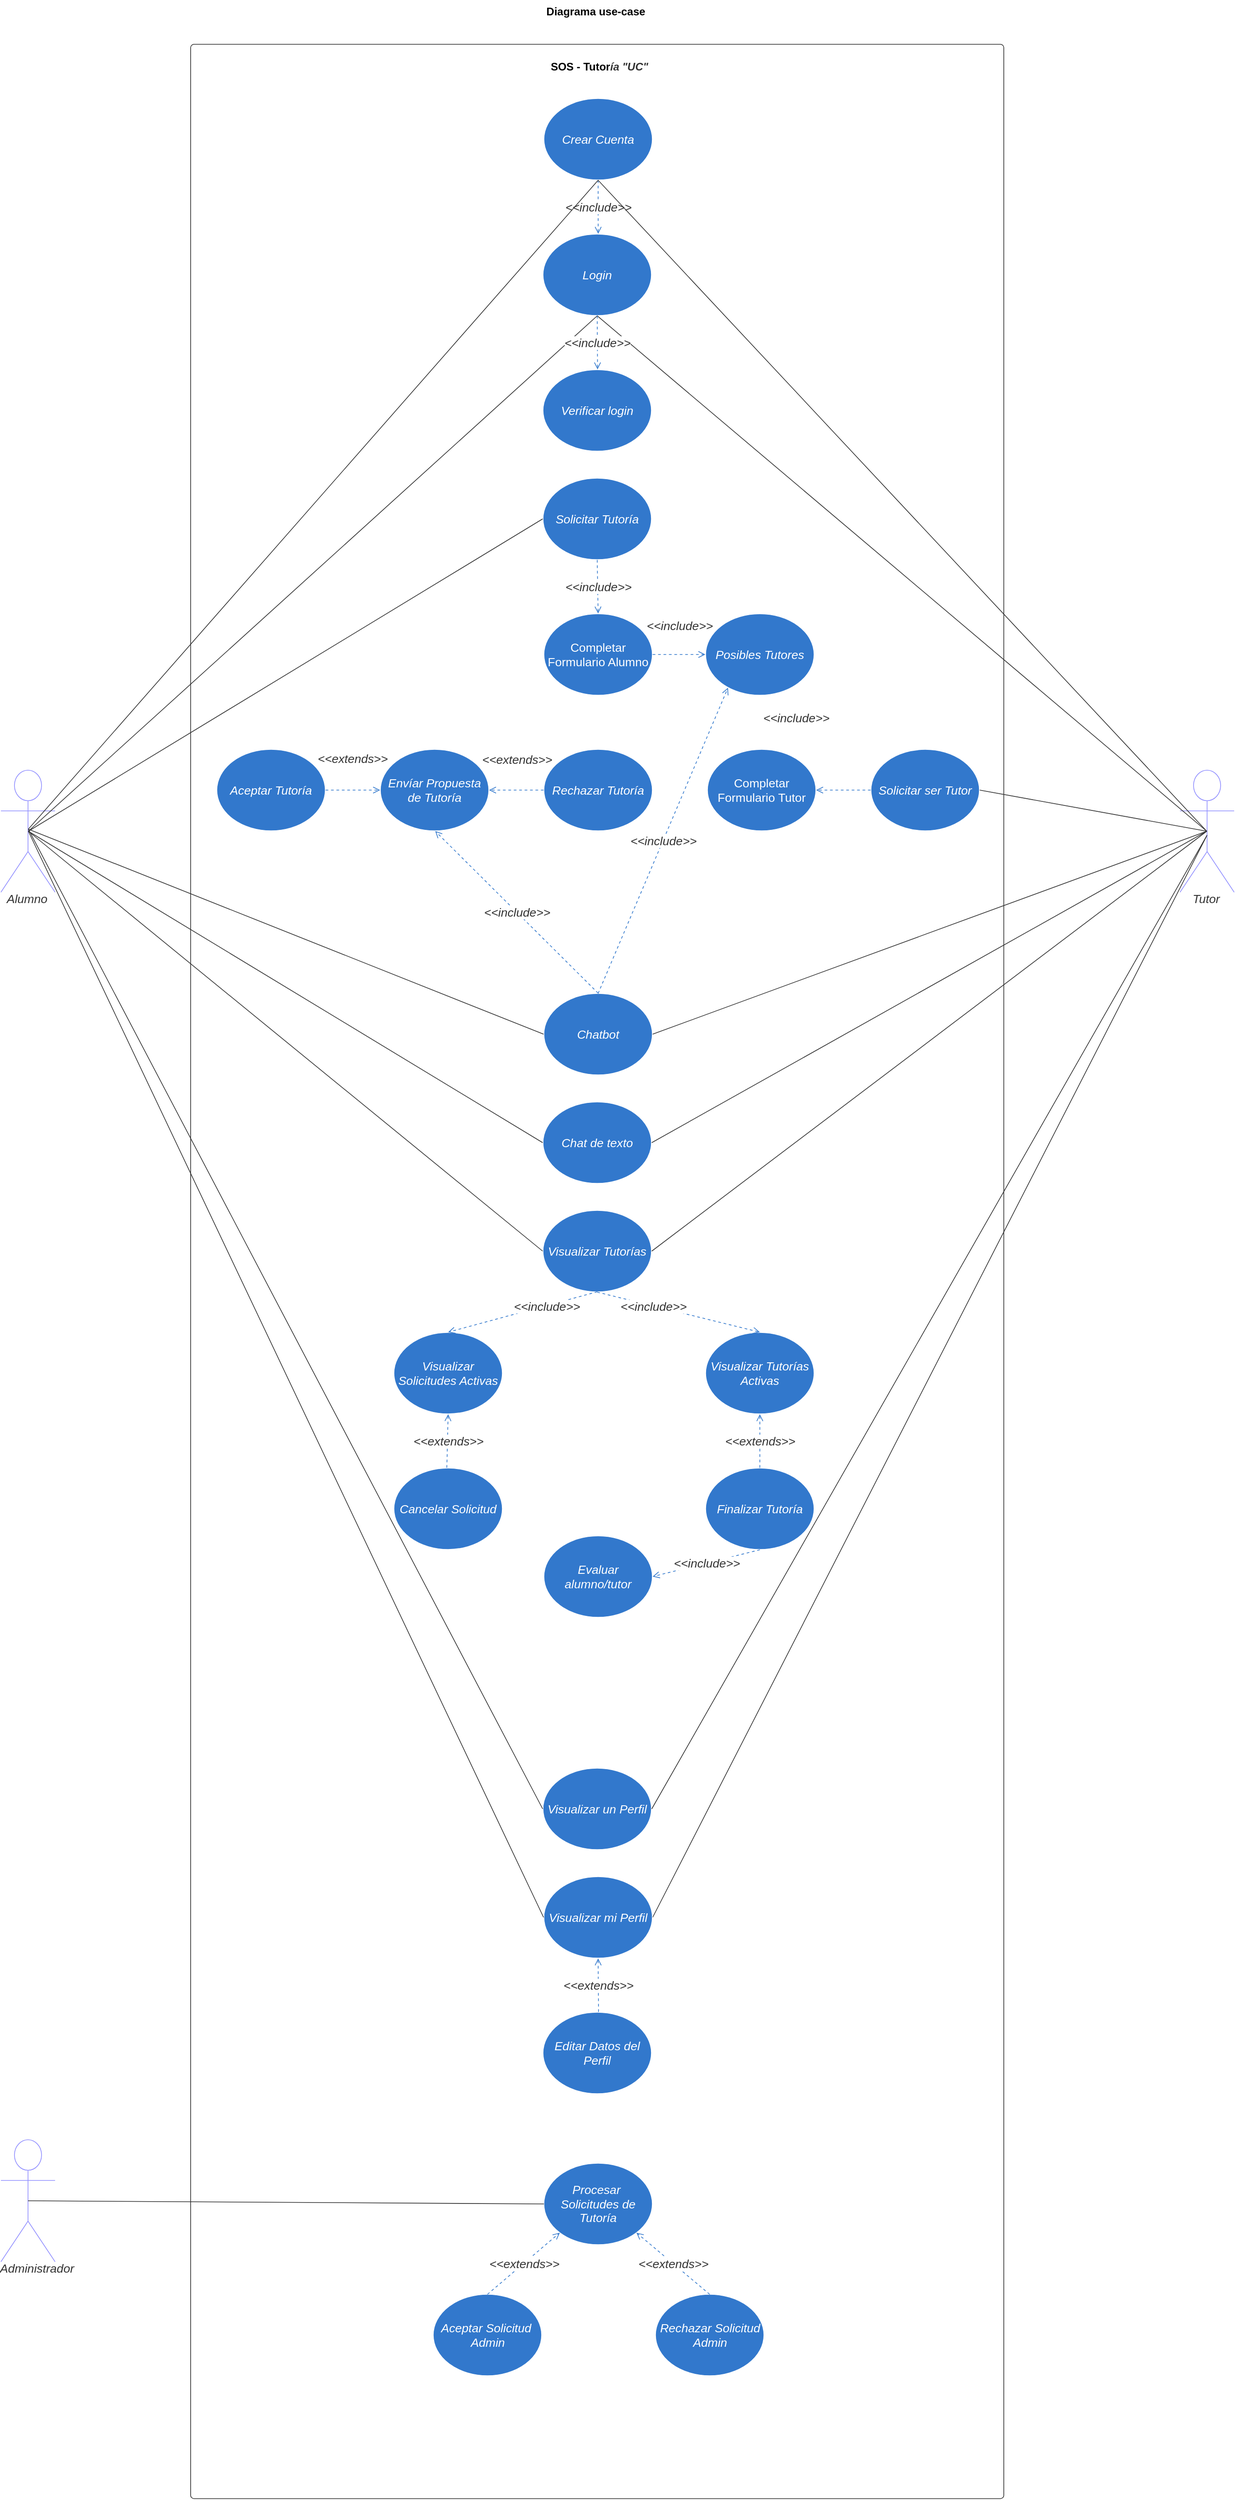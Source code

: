 <mxfile version="21.1.1" type="github">
  <diagram name="Page-1" id="sJ-SfvYp9Ml5R1eLInXZ">
    <mxGraphModel dx="2327" dy="1989" grid="0" gridSize="10" guides="1" tooltips="1" connect="1" arrows="1" fold="1" page="1" pageScale="1" pageWidth="827" pageHeight="1169" math="0" shadow="0">
      <root>
        <mxCell id="0" />
        <mxCell id="1" parent="0" />
        <mxCell id="GpjZQ6YwwSPZKMYcUMgG-1" value="" style="html=1;jettySize=18;whiteSpace=wrap;fontSize=13;strokeColor=#333333;strokeOpacity=100;strokeWidth=0.8;rounded=0;startArrow=none;endArrow=none;exitX=0.5;exitY=0.532;exitPerimeter=0;entryX=1.003;entryY=0.5;entryPerimeter=0;lucidId=zYlu65bIZqyb;" edge="1" parent="1" source="GpjZQ6YwwSPZKMYcUMgG-4" target="GpjZQ6YwwSPZKMYcUMgG-45">
          <mxGeometry width="100" height="100" relative="1" as="geometry">
            <Array as="points" />
          </mxGeometry>
        </mxCell>
        <mxCell id="GpjZQ6YwwSPZKMYcUMgG-2" value="&lt;div style=&quot;display: flex; justify-content: center; text-align: center; align-items: baseline; font-size: 0; line-height: 1.25;margin-top: -2px;&quot;&gt;&lt;span&gt;&lt;br&gt;&lt;/span&gt;&lt;/div&gt;" style="html=1;overflow=block;blockSpacing=1;whiteSpace=wrap;container=1;pointerEvents=0;collapsible=0;recursiveResize=0;fontSize=13;spacing=0;verticalAlign=bottom;strokeColor=#333333;strokeOpacity=100;fillOpacity=0;rounded=1;absoluteArcSize=1;arcSize=7.5;fillColor=#000000;strokeWidth=0.8;lucidId=aeLtTKiAP17V;" vertex="1" parent="1">
          <mxGeometry x="-120" y="-750" width="900" height="2715" as="geometry" />
        </mxCell>
        <mxCell id="GpjZQ6YwwSPZKMYcUMgG-73" value="Procesar&amp;nbsp; Solicitudes de Tutoría" style="html=1;overflow=block;blockSpacing=1;whiteSpace=wrap;ellipse;fontSize=13.3;fontColor=#ffffff;fontStyle=2;align=center;spacing=0;verticalAlign=middle;strokeColor=#ffffff;strokeOpacity=100;fillOpacity=100;rounded=1;absoluteArcSize=1;arcSize=7.5;fillColor=#3278cc;strokeWidth=0.8;lucidId=bGZuMefuw9Q8;" vertex="1" parent="GpjZQ6YwwSPZKMYcUMgG-2">
          <mxGeometry x="391" y="2344" width="120" height="90" as="geometry" />
        </mxCell>
        <mxCell id="GpjZQ6YwwSPZKMYcUMgG-75" value="Rechazar Solicitud Admin" style="html=1;overflow=block;blockSpacing=1;whiteSpace=wrap;ellipse;fontSize=13.3;fontColor=#ffffff;fontStyle=2;align=center;spacing=0;verticalAlign=middle;strokeColor=#ffffff;strokeOpacity=100;fillOpacity=100;rounded=1;absoluteArcSize=1;arcSize=7.5;fillColor=#3278cc;strokeWidth=0.8;lucidId=jJZu4O8zFgPN;" vertex="1" parent="GpjZQ6YwwSPZKMYcUMgG-2">
          <mxGeometry x="514.5" y="2489" width="120" height="90" as="geometry" />
        </mxCell>
        <mxCell id="GpjZQ6YwwSPZKMYcUMgG-78" value="" style="html=1;jettySize=18;whiteSpace=wrap;fontSize=13;strokeColor=#3278cc;strokeOpacity=100;dashed=1;fixDash=1;strokeWidth=0.8;rounded=0;startArrow=none;endArrow=open;exitX=0.5;exitY=0;lucidId=.KluYoqXpnvu;exitDx=0;exitDy=0;entryX=1;entryY=1;entryDx=0;entryDy=0;" edge="1" parent="GpjZQ6YwwSPZKMYcUMgG-2" source="GpjZQ6YwwSPZKMYcUMgG-75" target="GpjZQ6YwwSPZKMYcUMgG-73">
          <mxGeometry width="100" height="100" relative="1" as="geometry">
            <Array as="points" />
            <mxPoint x="538" y="2490" as="sourcePoint" />
            <mxPoint x="692" y="2447" as="targetPoint" />
          </mxGeometry>
        </mxCell>
        <mxCell id="GpjZQ6YwwSPZKMYcUMgG-79" value="&amp;lt;&amp;lt;extends&amp;gt;&amp;gt;" style="text;html=1;resizable=0;labelBackgroundColor=default;align=center;verticalAlign=middle;fontStyle=2;fontColor=#333333;fontSize=13.3;" vertex="1" parent="GpjZQ6YwwSPZKMYcUMgG-78">
          <mxGeometry relative="1" as="geometry">
            <mxPoint as="offset" />
          </mxGeometry>
        </mxCell>
        <mxCell id="GpjZQ6YwwSPZKMYcUMgG-82" value="&lt;font style=&quot;font-size: 12px;&quot;&gt;&lt;b&gt;SOS - Tutor&lt;span style=&quot;border-color: var(--border-color); color: rgb(51, 51, 51); font-style: italic;&quot;&gt;í&lt;/span&gt;&lt;span style=&quot;border-color: var(--border-color); color: rgb(51, 51, 51); font-style: italic;&quot;&gt;a &quot;UC&quot;&lt;/span&gt;&lt;/b&gt;&lt;/font&gt;" style="text;html=1;align=center;verticalAlign=middle;resizable=0;points=[];autosize=1;strokeColor=none;fillColor=none;" vertex="1" parent="GpjZQ6YwwSPZKMYcUMgG-2">
          <mxGeometry x="388.5" y="12" width="126" height="26" as="geometry" />
        </mxCell>
        <mxCell id="GpjZQ6YwwSPZKMYcUMgG-74" value="Aceptar Solicitud&amp;nbsp;&lt;br&gt;Admin" style="html=1;overflow=block;blockSpacing=1;whiteSpace=wrap;ellipse;fontSize=13.3;fontColor=#ffffff;fontStyle=2;align=center;spacing=0;verticalAlign=middle;strokeColor=#ffffff;strokeOpacity=100;fillOpacity=100;rounded=1;absoluteArcSize=1;arcSize=7.5;fillColor=#3278cc;strokeWidth=0.8;lucidId=gGZuPj~9UCnP;" vertex="1" parent="GpjZQ6YwwSPZKMYcUMgG-2">
          <mxGeometry x="268.5" y="2489" width="120" height="90" as="geometry" />
        </mxCell>
        <mxCell id="GpjZQ6YwwSPZKMYcUMgG-76" value="" style="html=1;jettySize=18;whiteSpace=wrap;fontSize=13;strokeColor=#3278cc;strokeOpacity=100;dashed=1;fixDash=1;strokeWidth=0.8;rounded=0;startArrow=none;endArrow=open;exitX=0.5;exitY=0;entryX=0;entryY=1;lucidId=.KluYoqXpnvu;entryDx=0;entryDy=0;exitDx=0;exitDy=0;" edge="1" parent="GpjZQ6YwwSPZKMYcUMgG-2" source="GpjZQ6YwwSPZKMYcUMgG-74" target="GpjZQ6YwwSPZKMYcUMgG-73">
          <mxGeometry width="100" height="100" relative="1" as="geometry">
            <Array as="points" />
            <mxPoint x="363" y="2504" as="sourcePoint" />
            <mxPoint x="363" y="2444" as="targetPoint" />
          </mxGeometry>
        </mxCell>
        <mxCell id="GpjZQ6YwwSPZKMYcUMgG-77" value="&amp;lt;&amp;lt;extends&amp;gt;&amp;gt;" style="text;html=1;resizable=0;labelBackgroundColor=default;align=center;verticalAlign=middle;fontStyle=2;fontColor=#333333;fontSize=13.3;" vertex="1" parent="GpjZQ6YwwSPZKMYcUMgG-76">
          <mxGeometry relative="1" as="geometry">
            <mxPoint as="offset" />
          </mxGeometry>
        </mxCell>
        <mxCell id="GpjZQ6YwwSPZKMYcUMgG-91" value="&amp;lt;&amp;lt;extends&amp;gt;&amp;gt;" style="text;html=1;resizable=0;labelBackgroundColor=default;align=center;verticalAlign=middle;fontStyle=2;fontColor=#333333;fontSize=13.3;" vertex="1" parent="GpjZQ6YwwSPZKMYcUMgG-2">
          <mxGeometry x="179.0" y="790" as="geometry" />
        </mxCell>
        <mxCell id="GpjZQ6YwwSPZKMYcUMgG-3" value="Alumno" style="html=1;overflow=block;blockSpacing=1;shape=umlActor;labelPosition=center;verticalLabelPosition=bottom;verticalAlign=top;whiteSpace=nowrap;fontSize=13.3;fontColor=#333333;fontStyle=2;spacing=0;strokeColor=#9391ff;strokeOpacity=100;rounded=1;absoluteArcSize=1;arcSize=7.5;fillColor=#ffffff;strokeWidth=0.8;lucidId=aeLt3nHmuZ78;" vertex="1" parent="1">
          <mxGeometry x="-330" y="53" width="60" height="135" as="geometry" />
        </mxCell>
        <mxCell id="GpjZQ6YwwSPZKMYcUMgG-4" value="Tutor" style="html=1;overflow=block;blockSpacing=1;shape=umlActor;labelPosition=center;verticalLabelPosition=bottom;verticalAlign=top;whiteSpace=nowrap;fontSize=13.3;fontColor=#333333;fontStyle=2;spacing=0;strokeColor=#9391ff;strokeOpacity=100;rounded=1;absoluteArcSize=1;arcSize=7.5;fillColor=#ffffff;strokeWidth=0.8;lucidId=aeLt9I4VuDRI;" vertex="1" parent="1">
          <mxGeometry x="975" y="53" width="60" height="135" as="geometry" />
        </mxCell>
        <mxCell id="GpjZQ6YwwSPZKMYcUMgG-5" value="Login" style="html=1;overflow=block;blockSpacing=1;whiteSpace=wrap;ellipse;fontSize=13.3;fontColor=#ffffff;fontStyle=2;align=center;spacing=0;verticalAlign=middle;strokeColor=#ffffff;strokeOpacity=100;fillOpacity=100;rounded=1;absoluteArcSize=1;arcSize=7.5;fillColor=#3278cc;strokeWidth=0.8;lucidId=aeLtWVaAtaNc;" vertex="1" parent="1">
          <mxGeometry x="270" y="-540" width="120" height="90" as="geometry" />
        </mxCell>
        <mxCell id="GpjZQ6YwwSPZKMYcUMgG-6" value="Solicitar Tutoría" style="html=1;overflow=block;blockSpacing=1;whiteSpace=wrap;ellipse;fontSize=13.3;fontColor=#ffffff;fontStyle=2;align=center;spacing=0;verticalAlign=middle;strokeColor=#ffffff;strokeOpacity=100;fillOpacity=100;rounded=1;absoluteArcSize=1;arcSize=7.5;fillColor=#3278cc;strokeWidth=0.8;lucidId=aeLtvAe7D-iS;" vertex="1" parent="1">
          <mxGeometry x="270" y="-270" width="120" height="90" as="geometry" />
        </mxCell>
        <mxCell id="GpjZQ6YwwSPZKMYcUMgG-7" value="Posibles Tutores" style="html=1;overflow=block;blockSpacing=1;whiteSpace=wrap;ellipse;fontSize=13.3;fontColor=#ffffff;fontStyle=2;align=center;spacing=0;verticalAlign=middle;strokeColor=#ffffff;strokeOpacity=100;fillOpacity=100;rounded=1;absoluteArcSize=1;arcSize=7.5;fillColor=#3278cc;strokeWidth=0.8;lucidId=aeLtE4GOJ3Dg;" vertex="1" parent="1">
          <mxGeometry x="450" y="-120" width="120" height="90" as="geometry" />
        </mxCell>
        <mxCell id="GpjZQ6YwwSPZKMYcUMgG-8" value="Completar Formulario Alumno" style="html=1;overflow=block;blockSpacing=1;whiteSpace=wrap;ellipse;fontSize=13.3;fontColor=#ffffff;align=center;spacing=0;verticalAlign=middle;strokeColor=#ffffff;strokeOpacity=100;fillOpacity=100;rounded=1;absoluteArcSize=1;arcSize=7.5;fillColor=#3278cc;strokeWidth=0.8;lucidId=aeLtQrBCPXcr;" vertex="1" parent="1">
          <mxGeometry x="271" y="-120" width="120" height="90" as="geometry" />
        </mxCell>
        <mxCell id="GpjZQ6YwwSPZKMYcUMgG-9" value="" style="html=1;jettySize=18;whiteSpace=wrap;fontSize=13;strokeColor=#333333;strokeOpacity=100;strokeWidth=0.8;rounded=0;startArrow=none;endArrow=none;exitX=0.506;exitY=0.5;exitPerimeter=0;entryX=0.5;entryY=1.004;entryPerimeter=0;lucidId=aeLtO0CMRvtl;" edge="1" parent="1" source="GpjZQ6YwwSPZKMYcUMgG-3" target="GpjZQ6YwwSPZKMYcUMgG-5">
          <mxGeometry width="100" height="100" relative="1" as="geometry">
            <Array as="points" />
          </mxGeometry>
        </mxCell>
        <mxCell id="GpjZQ6YwwSPZKMYcUMgG-10" value="" style="html=1;jettySize=18;whiteSpace=wrap;fontSize=13;strokeColor=#333333;strokeOpacity=100;strokeWidth=0.8;rounded=0;startArrow=none;endArrow=none;exitX=0.506;exitY=0.5;exitPerimeter=0;entryX=-0.003;entryY=0.5;entryPerimeter=0;lucidId=aeLtnVgYuCuO;" edge="1" parent="1" source="GpjZQ6YwwSPZKMYcUMgG-3" target="GpjZQ6YwwSPZKMYcUMgG-6">
          <mxGeometry width="100" height="100" relative="1" as="geometry">
            <Array as="points" />
          </mxGeometry>
        </mxCell>
        <mxCell id="GpjZQ6YwwSPZKMYcUMgG-11" value="" style="html=1;jettySize=18;whiteSpace=wrap;fontSize=13;strokeColor=#333333;strokeOpacity=100;strokeWidth=0.8;rounded=0;startArrow=none;endArrow=none;exitX=0.494;exitY=0.5;exitPerimeter=0;entryX=0.5;entryY=1.004;entryPerimeter=0;lucidId=aeLt.vX2auOh;" edge="1" parent="1" source="GpjZQ6YwwSPZKMYcUMgG-4" target="GpjZQ6YwwSPZKMYcUMgG-5">
          <mxGeometry width="100" height="100" relative="1" as="geometry">
            <Array as="points" />
          </mxGeometry>
        </mxCell>
        <mxCell id="GpjZQ6YwwSPZKMYcUMgG-12" value="Verificar login" style="html=1;overflow=block;blockSpacing=1;whiteSpace=wrap;ellipse;fontSize=13.3;fontColor=#ffffff;fontStyle=2;align=center;spacing=0;verticalAlign=middle;strokeColor=#ffffff;strokeOpacity=100;fillOpacity=100;rounded=1;absoluteArcSize=1;arcSize=7.5;fillColor=#3278cc;strokeWidth=0.8;lucidId=EiLtaPnXcJ0Z;" vertex="1" parent="1">
          <mxGeometry x="270" y="-390" width="120" height="90" as="geometry" />
        </mxCell>
        <mxCell id="GpjZQ6YwwSPZKMYcUMgG-13" value="" style="html=1;jettySize=18;whiteSpace=wrap;fontSize=13;strokeColor=#3278cc;strokeOpacity=100;dashed=1;fixDash=1;strokeWidth=0.8;rounded=0;startArrow=none;endArrow=open;exitX=0.5;exitY=1.004;exitPerimeter=0;entryX=0.503;entryY=-0.004;entryPerimeter=0;lucidId=alLtPT8BQeF-;" edge="1" parent="1" source="GpjZQ6YwwSPZKMYcUMgG-5" target="GpjZQ6YwwSPZKMYcUMgG-12">
          <mxGeometry width="100" height="100" relative="1" as="geometry">
            <Array as="points" />
          </mxGeometry>
        </mxCell>
        <mxCell id="GpjZQ6YwwSPZKMYcUMgG-14" value="&amp;lt;&amp;lt;include&amp;gt;&amp;gt;" style="text;html=1;resizable=0;labelBackgroundColor=default;align=center;verticalAlign=middle;fontStyle=2;fontColor=#333333;fontSize=13.3;" vertex="1" parent="GpjZQ6YwwSPZKMYcUMgG-13">
          <mxGeometry relative="1" as="geometry" />
        </mxCell>
        <mxCell id="GpjZQ6YwwSPZKMYcUMgG-15" value="" style="html=1;jettySize=18;whiteSpace=wrap;fontSize=13;strokeColor=#3278cc;strokeOpacity=100;dashed=1;fixDash=1;strokeWidth=0.8;rounded=0;startArrow=none;endArrow=open;exitX=1.003;exitY=0.5;exitPerimeter=0;entryX=-0.003;entryY=0.5;entryPerimeter=0;lucidId=hoLtQ2WTQ~pq;" edge="1" parent="1" source="GpjZQ6YwwSPZKMYcUMgG-8" target="GpjZQ6YwwSPZKMYcUMgG-7">
          <mxGeometry width="100" height="100" relative="1" as="geometry">
            <Array as="points" />
          </mxGeometry>
        </mxCell>
        <mxCell id="GpjZQ6YwwSPZKMYcUMgG-16" value="&amp;lt;&amp;lt;include&amp;gt;&amp;gt;" style="text;html=1;resizable=0;labelBackgroundColor=default;align=center;verticalAlign=middle;fontStyle=2;fontColor=#333333;fontSize=13.3;" vertex="1" parent="GpjZQ6YwwSPZKMYcUMgG-15">
          <mxGeometry x="0.393" relative="1" as="geometry">
            <mxPoint x="-11" y="-32" as="offset" />
          </mxGeometry>
        </mxCell>
        <mxCell id="GpjZQ6YwwSPZKMYcUMgG-17" value="Envíar Propuesta de Tutoría" style="html=1;overflow=block;blockSpacing=1;whiteSpace=wrap;ellipse;fontSize=13.3;fontColor=#ffffff;fontStyle=2;align=center;spacing=0;verticalAlign=middle;strokeColor=#ffffff;strokeOpacity=100;fillOpacity=100;rounded=1;absoluteArcSize=1;arcSize=7.5;fillColor=#3278cc;strokeWidth=0.8;lucidId=fsLt-~rYhbh3;" vertex="1" parent="1">
          <mxGeometry x="90" y="30" width="120" height="90" as="geometry" />
        </mxCell>
        <mxCell id="GpjZQ6YwwSPZKMYcUMgG-18" value="Aceptar Tutoría" style="html=1;overflow=block;blockSpacing=1;whiteSpace=wrap;ellipse;fontSize=13.3;fontColor=#ffffff;fontStyle=2;align=center;spacing=0;verticalAlign=middle;strokeColor=#ffffff;strokeOpacity=100;fillOpacity=100;rounded=1;absoluteArcSize=1;arcSize=7.5;fillColor=#3278cc;strokeWidth=0.8;lucidId=isLtKqPX71w5;" vertex="1" parent="1">
          <mxGeometry x="-91" y="30" width="120" height="90" as="geometry" />
        </mxCell>
        <mxCell id="GpjZQ6YwwSPZKMYcUMgG-19" value="Rechazar Tutoría" style="html=1;overflow=block;blockSpacing=1;whiteSpace=wrap;ellipse;fontSize=13.3;fontColor=#ffffff;fontStyle=2;align=center;spacing=0;verticalAlign=middle;strokeColor=#ffffff;strokeOpacity=100;fillOpacity=100;rounded=1;absoluteArcSize=1;arcSize=7.5;fillColor=#3278cc;strokeWidth=0.8;lucidId=iwLtRMk0JYYQ;" vertex="1" parent="1">
          <mxGeometry x="271" y="30" width="120" height="90" as="geometry" />
        </mxCell>
        <mxCell id="GpjZQ6YwwSPZKMYcUMgG-20" value="Chat de texto" style="html=1;overflow=block;blockSpacing=1;whiteSpace=wrap;ellipse;fontSize=13.3;fontColor=#ffffff;fontStyle=2;align=center;spacing=0;verticalAlign=middle;strokeColor=#ffffff;strokeOpacity=100;fillOpacity=100;rounded=1;absoluteArcSize=1;arcSize=7.5;fillColor=#3278cc;strokeWidth=0.8;lucidId=9ALtL4Wa6~wp;" vertex="1" parent="1">
          <mxGeometry x="270" y="420" width="120" height="90" as="geometry" />
        </mxCell>
        <mxCell id="GpjZQ6YwwSPZKMYcUMgG-21" value="" style="html=1;jettySize=18;whiteSpace=wrap;fontSize=13;strokeColor=#333333;strokeOpacity=100;strokeWidth=0.8;rounded=0;startArrow=none;endArrow=none;exitX=0.506;exitY=0.5;exitPerimeter=0;entryX=-0.003;entryY=0.5;entryPerimeter=0;lucidId=YBLt265P1pFx;" edge="1" parent="1" source="GpjZQ6YwwSPZKMYcUMgG-3" target="GpjZQ6YwwSPZKMYcUMgG-20">
          <mxGeometry width="100" height="100" relative="1" as="geometry">
            <Array as="points" />
          </mxGeometry>
        </mxCell>
        <mxCell id="GpjZQ6YwwSPZKMYcUMgG-22" value="" style="html=1;jettySize=18;whiteSpace=wrap;fontSize=13;strokeColor=#333333;strokeOpacity=100;strokeWidth=0.8;rounded=0;startArrow=none;endArrow=none;exitX=1.003;exitY=0.5;exitPerimeter=0;entryX=0.494;entryY=0.5;entryPerimeter=0;lucidId=7BLtC2Q37TjC;" edge="1" parent="1" source="GpjZQ6YwwSPZKMYcUMgG-20" target="GpjZQ6YwwSPZKMYcUMgG-4">
          <mxGeometry width="100" height="100" relative="1" as="geometry">
            <Array as="points" />
          </mxGeometry>
        </mxCell>
        <mxCell id="GpjZQ6YwwSPZKMYcUMgG-23" value="Visualizar Tutorías " style="html=1;overflow=block;blockSpacing=1;whiteSpace=wrap;ellipse;fontSize=13.3;fontColor=#ffffff;fontStyle=2;align=center;spacing=0;verticalAlign=middle;strokeColor=#ffffff;strokeOpacity=100;fillOpacity=100;rounded=1;absoluteArcSize=1;arcSize=7.5;fillColor=#3278cc;strokeWidth=0.8;lucidId=MILtpnnIgK56;" vertex="1" parent="1">
          <mxGeometry x="270" y="540" width="120" height="90" as="geometry" />
        </mxCell>
        <mxCell id="GpjZQ6YwwSPZKMYcUMgG-24" value="Completar Formulario Tutor" style="html=1;overflow=block;blockSpacing=1;whiteSpace=wrap;ellipse;fontSize=13.3;fontColor=#ffffff;align=center;spacing=0;verticalAlign=middle;strokeColor=#ffffff;strokeOpacity=100;fillOpacity=100;rounded=1;absoluteArcSize=1;arcSize=7.5;fillColor=#3278cc;strokeWidth=0.8;lucidId=59LtPECnUW~U;" vertex="1" parent="1">
          <mxGeometry x="452" y="30" width="120" height="90" as="geometry" />
        </mxCell>
        <mxCell id="GpjZQ6YwwSPZKMYcUMgG-25" value="" style="html=1;jettySize=18;whiteSpace=wrap;fontSize=13;strokeColor=#333333;strokeOpacity=100;strokeWidth=0.8;rounded=0;startArrow=none;endArrow=none;exitX=0.506;exitY=0.5;exitPerimeter=0;entryX=-0.003;entryY=0.5;entryPerimeter=0;lucidId=WgMtQXAS4KAR;" edge="1" parent="1" source="GpjZQ6YwwSPZKMYcUMgG-3" target="GpjZQ6YwwSPZKMYcUMgG-23">
          <mxGeometry width="100" height="100" relative="1" as="geometry">
            <Array as="points" />
          </mxGeometry>
        </mxCell>
        <mxCell id="GpjZQ6YwwSPZKMYcUMgG-26" value="" style="html=1;jettySize=18;whiteSpace=wrap;fontSize=13;strokeColor=#333333;strokeOpacity=100;strokeWidth=0.8;rounded=0;startArrow=none;endArrow=none;exitX=1.003;exitY=0.5;exitPerimeter=0;entryX=0.494;entryY=0.5;entryPerimeter=0;lucidId=7gMtn-40hff_;" edge="1" parent="1" source="GpjZQ6YwwSPZKMYcUMgG-23" target="GpjZQ6YwwSPZKMYcUMgG-4">
          <mxGeometry width="100" height="100" relative="1" as="geometry">
            <Array as="points" />
          </mxGeometry>
        </mxCell>
        <mxCell id="GpjZQ6YwwSPZKMYcUMgG-27" value="" style="html=1;jettySize=18;whiteSpace=wrap;fontSize=13;strokeColor=#3278cc;strokeOpacity=100;dashed=1;fixDash=1;strokeWidth=0.8;rounded=0;startArrow=none;endArrow=open;exitX=-0.003;exitY=0.5;exitPerimeter=0;entryX=1.003;entryY=0.5;entryPerimeter=0;lucidId=PbNtjoxg~-PI;" edge="1" parent="1" source="GpjZQ6YwwSPZKMYcUMgG-19" target="GpjZQ6YwwSPZKMYcUMgG-17">
          <mxGeometry width="100" height="100" relative="1" as="geometry">
            <Array as="points" />
          </mxGeometry>
        </mxCell>
        <mxCell id="GpjZQ6YwwSPZKMYcUMgG-28" value="&amp;lt;&amp;lt;extends&amp;gt;&amp;gt;" style="text;html=1;resizable=0;labelBackgroundColor=default;align=center;verticalAlign=middle;fontStyle=2;fontColor=#333333;fontSize=13.3;" vertex="1" parent="GpjZQ6YwwSPZKMYcUMgG-27">
          <mxGeometry x="-0.277" relative="1" as="geometry">
            <mxPoint x="-8" y="-34" as="offset" />
          </mxGeometry>
        </mxCell>
        <mxCell id="GpjZQ6YwwSPZKMYcUMgG-29" value="" style="html=1;jettySize=18;whiteSpace=wrap;fontSize=13;strokeColor=#3278cc;strokeOpacity=100;dashed=1;fixDash=1;strokeWidth=0.8;rounded=0;startArrow=none;endArrow=open;exitX=1.003;exitY=0.5;exitPerimeter=0;entryX=-0.003;entryY=0.5;entryPerimeter=0;lucidId=RbNt9~QijMl5;" edge="1" parent="1" source="GpjZQ6YwwSPZKMYcUMgG-18" target="GpjZQ6YwwSPZKMYcUMgG-17">
          <mxGeometry width="100" height="100" relative="1" as="geometry">
            <Array as="points" />
          </mxGeometry>
        </mxCell>
        <mxCell id="GpjZQ6YwwSPZKMYcUMgG-31" value="Crear Cuenta" style="html=1;overflow=block;blockSpacing=1;whiteSpace=wrap;ellipse;fontSize=13.3;fontColor=#ffffff;fontStyle=2;align=center;spacing=0;verticalAlign=middle;strokeColor=#ffffff;strokeOpacity=100;fillOpacity=100;rounded=1;absoluteArcSize=1;arcSize=7.5;fillColor=#3278cc;strokeWidth=0.8;lucidId=gsNt5VU3W0Vm;" vertex="1" parent="1">
          <mxGeometry x="271" y="-690" width="120" height="90" as="geometry" />
        </mxCell>
        <mxCell id="GpjZQ6YwwSPZKMYcUMgG-32" value="" style="html=1;jettySize=18;whiteSpace=wrap;fontSize=13;strokeColor=#3278cc;strokeOpacity=100;dashed=1;fixDash=1;strokeWidth=0.8;rounded=0;startArrow=none;endArrow=open;exitX=0.5;exitY=1.004;exitPerimeter=0;entryX=0.509;entryY=-0.004;entryPerimeter=0;lucidId=8sNtTQJCYY6.;" edge="1" parent="1" source="GpjZQ6YwwSPZKMYcUMgG-31" target="GpjZQ6YwwSPZKMYcUMgG-5">
          <mxGeometry width="100" height="100" relative="1" as="geometry">
            <Array as="points" />
          </mxGeometry>
        </mxCell>
        <mxCell id="GpjZQ6YwwSPZKMYcUMgG-33" value="&amp;lt;&amp;lt;include&amp;gt;&amp;gt;" style="text;html=1;resizable=0;labelBackgroundColor=default;align=center;verticalAlign=middle;fontStyle=2;fontColor=#333333;fontSize=13.3;" vertex="1" parent="GpjZQ6YwwSPZKMYcUMgG-32">
          <mxGeometry relative="1" as="geometry" />
        </mxCell>
        <mxCell id="GpjZQ6YwwSPZKMYcUMgG-34" value="" style="html=1;jettySize=18;whiteSpace=wrap;fontSize=13;strokeColor=#3278cc;strokeOpacity=100;dashed=1;fixDash=1;strokeWidth=0.8;rounded=0;startArrow=none;endArrow=open;exitX=0.5;exitY=1.004;exitPerimeter=0;entryX=0.5;entryY=-0.004;entryPerimeter=0;lucidId=7z5t8ssp58V2;" edge="1" parent="1" source="GpjZQ6YwwSPZKMYcUMgG-6" target="GpjZQ6YwwSPZKMYcUMgG-8">
          <mxGeometry width="100" height="100" relative="1" as="geometry">
            <Array as="points" />
          </mxGeometry>
        </mxCell>
        <mxCell id="GpjZQ6YwwSPZKMYcUMgG-35" value="&amp;lt;&amp;lt;include&amp;gt;&amp;gt;" style="text;html=1;resizable=0;labelBackgroundColor=default;align=center;verticalAlign=middle;fontStyle=2;fontColor=#333333;fontSize=13.3;" vertex="1" parent="GpjZQ6YwwSPZKMYcUMgG-34">
          <mxGeometry relative="1" as="geometry" />
        </mxCell>
        <mxCell id="GpjZQ6YwwSPZKMYcUMgG-36" value="Solicitar ser Tutor" style="html=1;overflow=block;blockSpacing=1;whiteSpace=wrap;ellipse;fontSize=13.3;fontColor=#ffffff;fontStyle=2;align=center;spacing=0;verticalAlign=middle;strokeColor=#ffffff;strokeOpacity=100;fillOpacity=100;rounded=1;absoluteArcSize=1;arcSize=7.5;fillColor=#3278cc;strokeWidth=0.8;lucidId=uE5tmN2Bk8sM;" vertex="1" parent="1">
          <mxGeometry x="633" y="30" width="120" height="90" as="geometry" />
        </mxCell>
        <mxCell id="GpjZQ6YwwSPZKMYcUMgG-37" value="" style="html=1;jettySize=18;whiteSpace=wrap;fontSize=13;strokeColor=#333333;strokeOpacity=100;strokeWidth=0.8;rounded=0;startArrow=none;endArrow=none;exitX=0.494;exitY=0.5;exitPerimeter=0;entryX=1.003;entryY=0.5;entryPerimeter=0;lucidId=TE5ta6h64JPe;" edge="1" parent="1" source="GpjZQ6YwwSPZKMYcUMgG-4" target="GpjZQ6YwwSPZKMYcUMgG-36">
          <mxGeometry width="100" height="100" relative="1" as="geometry">
            <Array as="points" />
          </mxGeometry>
        </mxCell>
        <mxCell id="GpjZQ6YwwSPZKMYcUMgG-38" value="" style="html=1;jettySize=18;whiteSpace=wrap;fontSize=13;strokeColor=#3278cc;strokeOpacity=100;dashed=1;fixDash=1;strokeWidth=0.8;rounded=0;startArrow=none;endArrow=open;exitX=-0.003;exitY=0.5;exitPerimeter=0;entryX=1.003;entryY=0.5;entryPerimeter=0;lucidId=9E5tCJqqJPrz;" edge="1" parent="1" source="GpjZQ6YwwSPZKMYcUMgG-36" target="GpjZQ6YwwSPZKMYcUMgG-24">
          <mxGeometry width="100" height="100" relative="1" as="geometry">
            <Array as="points" />
          </mxGeometry>
        </mxCell>
        <mxCell id="GpjZQ6YwwSPZKMYcUMgG-40" value="Chatbot" style="html=1;overflow=block;blockSpacing=1;whiteSpace=wrap;ellipse;fontSize=13.3;fontColor=#ffffff;fontStyle=2;align=center;spacing=0;verticalAlign=middle;strokeColor=#ffffff;strokeOpacity=100;fillOpacity=100;rounded=1;absoluteArcSize=1;arcSize=7.5;fillColor=#3278cc;strokeWidth=0.8;lucidId=Bc-tC5z.Gbx0;" vertex="1" parent="1">
          <mxGeometry x="271" y="300" width="120" height="90" as="geometry" />
        </mxCell>
        <mxCell id="GpjZQ6YwwSPZKMYcUMgG-41" value="" style="html=1;jettySize=18;whiteSpace=wrap;fontSize=13;strokeColor=#333333;strokeOpacity=100;strokeWidth=0.8;rounded=0;startArrow=none;endArrow=none;exitX=0.506;exitY=0.483;exitPerimeter=0;entryX=-0.003;entryY=0.5;entryPerimeter=0;lucidId=zd-tUzD10Nk0;" edge="1" parent="1" source="GpjZQ6YwwSPZKMYcUMgG-3" target="GpjZQ6YwwSPZKMYcUMgG-40">
          <mxGeometry width="100" height="100" relative="1" as="geometry">
            <Array as="points" />
          </mxGeometry>
        </mxCell>
        <mxCell id="GpjZQ6YwwSPZKMYcUMgG-42" value="" style="html=1;jettySize=18;whiteSpace=wrap;fontSize=13;strokeColor=#333333;strokeOpacity=100;strokeWidth=0.8;rounded=0;startArrow=none;endArrow=none;exitX=0.494;exitY=0.5;exitPerimeter=0;entryX=1.003;entryY=0.5;entryPerimeter=0;lucidId=Sd-tVg7ocKBa;" edge="1" parent="1" source="GpjZQ6YwwSPZKMYcUMgG-4" target="GpjZQ6YwwSPZKMYcUMgG-40">
          <mxGeometry width="100" height="100" relative="1" as="geometry">
            <Array as="points" />
          </mxGeometry>
        </mxCell>
        <mxCell id="GpjZQ6YwwSPZKMYcUMgG-43" value="Visualizar Solicitudes Activas" style="html=1;overflow=block;blockSpacing=1;whiteSpace=wrap;ellipse;fontSize=13.3;fontColor=#ffffff;fontStyle=2;align=center;spacing=0;verticalAlign=middle;strokeColor=#ffffff;strokeOpacity=100;fillOpacity=100;rounded=1;absoluteArcSize=1;arcSize=7.5;fillColor=#3278cc;strokeWidth=0.8;lucidId=BGluTNFvMbfU;" vertex="1" parent="1">
          <mxGeometry x="105" y="675" width="120" height="90" as="geometry" />
        </mxCell>
        <mxCell id="GpjZQ6YwwSPZKMYcUMgG-44" value="Visualizar un Perfil" style="html=1;overflow=block;blockSpacing=1;whiteSpace=wrap;ellipse;fontSize=13.3;fontColor=#ffffff;fontStyle=2;align=center;spacing=0;verticalAlign=middle;strokeColor=#ffffff;strokeOpacity=100;fillOpacity=100;rounded=1;absoluteArcSize=1;arcSize=7.5;fillColor=#3278cc;strokeWidth=0.8;lucidId=dHluP69lRS.i;" vertex="1" parent="1">
          <mxGeometry x="270" y="1157" width="120" height="90" as="geometry" />
        </mxCell>
        <mxCell id="GpjZQ6YwwSPZKMYcUMgG-45" value="Visualizar mi Perfil" style="html=1;overflow=block;blockSpacing=1;whiteSpace=wrap;ellipse;fontSize=13.3;fontColor=#ffffff;fontStyle=2;align=center;spacing=0;verticalAlign=middle;strokeColor=#ffffff;strokeOpacity=100;fillOpacity=100;rounded=1;absoluteArcSize=1;arcSize=7.5;fillColor=#3278cc;strokeWidth=0.8;lucidId=2IluY2685JnF;" vertex="1" parent="1">
          <mxGeometry x="271" y="1277" width="120" height="90" as="geometry" />
        </mxCell>
        <mxCell id="GpjZQ6YwwSPZKMYcUMgG-46" value="Editar Datos del Perfil" style="html=1;overflow=block;blockSpacing=1;whiteSpace=wrap;ellipse;fontSize=13.3;fontColor=#ffffff;fontStyle=2;align=center;spacing=0;verticalAlign=middle;strokeColor=#ffffff;strokeOpacity=100;fillOpacity=100;rounded=1;absoluteArcSize=1;arcSize=7.5;fillColor=#3278cc;strokeWidth=0.8;lucidId=WKluQsfFXS-Q;" vertex="1" parent="1">
          <mxGeometry x="270" y="1427" width="120" height="90" as="geometry" />
        </mxCell>
        <mxCell id="GpjZQ6YwwSPZKMYcUMgG-47" value="" style="html=1;jettySize=18;whiteSpace=wrap;fontSize=13;strokeColor=#3278cc;strokeOpacity=100;dashed=1;fixDash=1;strokeWidth=0.8;rounded=0;startArrow=none;endArrow=open;exitX=0.512;exitY=-0.004;exitPerimeter=0;entryX=0.5;entryY=1.004;entryPerimeter=0;lucidId=.KluYoqXpnvu;" edge="1" parent="1" source="GpjZQ6YwwSPZKMYcUMgG-46" target="GpjZQ6YwwSPZKMYcUMgG-45">
          <mxGeometry width="100" height="100" relative="1" as="geometry">
            <Array as="points" />
          </mxGeometry>
        </mxCell>
        <mxCell id="GpjZQ6YwwSPZKMYcUMgG-48" value="&amp;lt;&amp;lt;extends&amp;gt;&amp;gt;" style="text;html=1;resizable=0;labelBackgroundColor=default;align=center;verticalAlign=middle;fontStyle=2;fontColor=#333333;fontSize=13.3;" vertex="1" parent="GpjZQ6YwwSPZKMYcUMgG-47">
          <mxGeometry relative="1" as="geometry">
            <mxPoint as="offset" />
          </mxGeometry>
        </mxCell>
        <mxCell id="GpjZQ6YwwSPZKMYcUMgG-49" value="Finalizar Tutoría" style="html=1;overflow=block;blockSpacing=1;whiteSpace=wrap;ellipse;fontSize=13.3;fontColor=#ffffff;fontStyle=2;align=center;spacing=0;verticalAlign=middle;strokeColor=#ffffff;strokeOpacity=100;fillOpacity=100;rounded=1;absoluteArcSize=1;arcSize=7.5;fillColor=#3278cc;strokeWidth=0.8;lucidId=cMluRLAm~q0v;" vertex="1" parent="1">
          <mxGeometry x="450" y="825" width="120" height="90" as="geometry" />
        </mxCell>
        <mxCell id="GpjZQ6YwwSPZKMYcUMgG-50" value="" style="html=1;jettySize=18;whiteSpace=wrap;fontSize=13;strokeColor=#3278cc;strokeOpacity=100;dashed=1;fixDash=1;strokeWidth=0.8;rounded=0;startArrow=none;endArrow=open;exitX=0.5;exitY=-0.004;exitPerimeter=0;entryX=0.5;entryY=1.004;entryPerimeter=0;lucidId=DRluJu6nyYZr;" edge="1" parent="1" source="GpjZQ6YwwSPZKMYcUMgG-49" target="GpjZQ6YwwSPZKMYcUMgG-63">
          <mxGeometry width="100" height="100" relative="1" as="geometry">
            <Array as="points" />
          </mxGeometry>
        </mxCell>
        <mxCell id="GpjZQ6YwwSPZKMYcUMgG-51" value="&amp;lt;&amp;lt;extends&amp;gt;&amp;gt;" style="text;html=1;resizable=0;labelBackgroundColor=default;align=center;verticalAlign=middle;fontStyle=2;fontColor=#333333;fontSize=13.3;" vertex="1" parent="GpjZQ6YwwSPZKMYcUMgG-50">
          <mxGeometry relative="1" as="geometry">
            <mxPoint as="offset" />
          </mxGeometry>
        </mxCell>
        <mxCell id="GpjZQ6YwwSPZKMYcUMgG-52" value="Cancelar Solicitud" style="html=1;overflow=block;blockSpacing=1;whiteSpace=wrap;ellipse;fontSize=13.3;fontColor=#ffffff;fontStyle=2;align=center;spacing=0;verticalAlign=middle;strokeColor=#ffffff;strokeOpacity=100;fillOpacity=100;rounded=1;absoluteArcSize=1;arcSize=7.5;fillColor=#3278cc;strokeWidth=0.8;lucidId=HWluPeJl8bEM;" vertex="1" parent="1">
          <mxGeometry x="105" y="825" width="120" height="90" as="geometry" />
        </mxCell>
        <mxCell id="GpjZQ6YwwSPZKMYcUMgG-53" value="" style="html=1;jettySize=18;whiteSpace=wrap;fontSize=13;strokeColor=#3278cc;strokeOpacity=100;dashed=1;fixDash=1;strokeWidth=0.8;rounded=0;startArrow=none;endArrow=open;exitX=0.488;exitY=-0.004;exitPerimeter=0;entryX=0.5;entryY=1.004;entryPerimeter=0;lucidId=XWlujRLzyVMI;" edge="1" parent="1" source="GpjZQ6YwwSPZKMYcUMgG-52" target="GpjZQ6YwwSPZKMYcUMgG-43">
          <mxGeometry width="100" height="100" relative="1" as="geometry">
            <Array as="points" />
          </mxGeometry>
        </mxCell>
        <mxCell id="GpjZQ6YwwSPZKMYcUMgG-54" value="&amp;lt;&amp;lt;extends&amp;gt;&amp;gt;" style="text;html=1;resizable=0;labelBackgroundColor=default;align=center;verticalAlign=middle;fontStyle=2;fontColor=#333333;fontSize=13.3;" vertex="1" parent="GpjZQ6YwwSPZKMYcUMgG-53">
          <mxGeometry relative="1" as="geometry">
            <mxPoint as="offset" />
          </mxGeometry>
        </mxCell>
        <mxCell id="GpjZQ6YwwSPZKMYcUMgG-55" value="" style="html=1;jettySize=18;whiteSpace=wrap;fontSize=13;strokeColor=#333333;strokeOpacity=100;strokeWidth=0.8;rounded=0;startArrow=none;endArrow=none;exitX=0.506;exitY=0.483;exitPerimeter=0;entryX=-0.003;entryY=0.5;entryPerimeter=0;lucidId=fXlu7q~zZ5u4;" edge="1" parent="1" source="GpjZQ6YwwSPZKMYcUMgG-3" target="GpjZQ6YwwSPZKMYcUMgG-44">
          <mxGeometry width="100" height="100" relative="1" as="geometry">
            <Array as="points" />
          </mxGeometry>
        </mxCell>
        <mxCell id="GpjZQ6YwwSPZKMYcUMgG-56" value="" style="html=1;jettySize=18;whiteSpace=wrap;fontSize=13;strokeColor=#333333;strokeOpacity=100;strokeWidth=0.8;rounded=0;startArrow=none;endArrow=none;exitX=0.5;exitY=0.532;exitPerimeter=0;entryX=1.003;entryY=0.5;entryPerimeter=0;lucidId=hXlu1CV5uzZc;" edge="1" parent="1" source="GpjZQ6YwwSPZKMYcUMgG-4" target="GpjZQ6YwwSPZKMYcUMgG-44">
          <mxGeometry width="100" height="100" relative="1" as="geometry">
            <Array as="points" />
          </mxGeometry>
        </mxCell>
        <mxCell id="GpjZQ6YwwSPZKMYcUMgG-57" value="" style="html=1;jettySize=18;whiteSpace=wrap;fontSize=13;strokeColor=#333333;strokeOpacity=100;strokeWidth=0.8;rounded=0;startArrow=none;endArrow=none;exitX=0.506;exitY=0.5;exitPerimeter=0;entryX=-0.003;entryY=0.5;entryPerimeter=0;lucidId=xYluLAfKLuuJ;" edge="1" parent="1" source="GpjZQ6YwwSPZKMYcUMgG-3" target="GpjZQ6YwwSPZKMYcUMgG-45">
          <mxGeometry width="100" height="100" relative="1" as="geometry">
            <Array as="points" />
          </mxGeometry>
        </mxCell>
        <mxCell id="GpjZQ6YwwSPZKMYcUMgG-58" value="Evaluar alumno/tutor" style="html=1;overflow=block;blockSpacing=1;whiteSpace=wrap;ellipse;fontSize=13.3;fontColor=#ffffff;fontStyle=2;align=center;spacing=0;verticalAlign=middle;strokeColor=#ffffff;strokeOpacity=100;fillOpacity=100;rounded=1;absoluteArcSize=1;arcSize=7.5;fillColor=#3278cc;strokeWidth=0.8;lucidId=~hMtCeYmwj2B;" vertex="1" parent="1">
          <mxGeometry x="271" y="900" width="120" height="90" as="geometry" />
        </mxCell>
        <mxCell id="GpjZQ6YwwSPZKMYcUMgG-59" value="" style="html=1;jettySize=18;whiteSpace=wrap;fontSize=13;strokeColor=#3278cc;strokeOpacity=100;dashed=1;fixDash=1;strokeWidth=0.8;rounded=0;startArrow=none;endArrow=open;entryX=0.5;entryY=-0.004;entryPerimeter=0;lucidId=C3-tZx0ZFba3;" edge="1" parent="1" target="GpjZQ6YwwSPZKMYcUMgG-43">
          <mxGeometry width="100" height="100" relative="1" as="geometry">
            <Array as="points" />
            <mxPoint x="330" y="630" as="sourcePoint" />
          </mxGeometry>
        </mxCell>
        <mxCell id="GpjZQ6YwwSPZKMYcUMgG-60" value="&amp;lt;&amp;lt;include&amp;gt;&amp;gt;" style="text;html=1;resizable=0;labelBackgroundColor=default;align=center;verticalAlign=middle;fontStyle=2;fontColor=#333333;fontSize=13.3;" vertex="1" parent="GpjZQ6YwwSPZKMYcUMgG-59">
          <mxGeometry x="-0.315" relative="1" as="geometry" />
        </mxCell>
        <mxCell id="GpjZQ6YwwSPZKMYcUMgG-61" value="" style="html=1;jettySize=18;whiteSpace=wrap;fontSize=13;strokeColor=#333333;strokeOpacity=100;strokeWidth=0.8;rounded=0;startArrow=none;endArrow=none;exitX=0.506;exitY=0.483;exitPerimeter=0;entryX=0.5;entryY=1.004;entryPerimeter=0;lucidId=k2ouGiI.ycY1;" edge="1" parent="1" source="GpjZQ6YwwSPZKMYcUMgG-3" target="GpjZQ6YwwSPZKMYcUMgG-31">
          <mxGeometry width="100" height="100" relative="1" as="geometry">
            <Array as="points" />
          </mxGeometry>
        </mxCell>
        <mxCell id="GpjZQ6YwwSPZKMYcUMgG-62" value="" style="html=1;jettySize=18;whiteSpace=wrap;fontSize=13;strokeColor=#333333;strokeOpacity=100;strokeWidth=0.8;rounded=0;startArrow=none;endArrow=none;exitX=0.494;exitY=0.5;exitPerimeter=0;entryX=0.5;entryY=1.004;entryPerimeter=0;lucidId=z2ouHYz8r.v5;" edge="1" parent="1" source="GpjZQ6YwwSPZKMYcUMgG-4" target="GpjZQ6YwwSPZKMYcUMgG-31">
          <mxGeometry width="100" height="100" relative="1" as="geometry">
            <Array as="points" />
          </mxGeometry>
        </mxCell>
        <mxCell id="GpjZQ6YwwSPZKMYcUMgG-63" value="Visualizar  Tutorías Activas" style="html=1;overflow=block;blockSpacing=1;whiteSpace=wrap;ellipse;fontSize=13.3;fontColor=#ffffff;fontStyle=2;align=center;spacing=0;verticalAlign=middle;strokeColor=#ffffff;strokeOpacity=100;fillOpacity=100;rounded=1;absoluteArcSize=1;arcSize=7.5;fillColor=#3278cc;strokeWidth=0.8;lucidId=QQYurIXDBOvI;" vertex="1" parent="1">
          <mxGeometry x="450" y="675" width="120" height="90" as="geometry" />
        </mxCell>
        <mxCell id="GpjZQ6YwwSPZKMYcUMgG-64" value="" style="html=1;jettySize=18;whiteSpace=wrap;fontSize=13;strokeColor=#3278cc;strokeOpacity=100;dashed=1;fixDash=1;strokeWidth=0.8;rounded=0;startArrow=none;endArrow=open;exitX=0.5;exitY=1.004;exitPerimeter=0;entryX=0.5;entryY=-0.004;entryPerimeter=0;lucidId=aRYu6eDMW_zQ;" edge="1" parent="1" source="GpjZQ6YwwSPZKMYcUMgG-23" target="GpjZQ6YwwSPZKMYcUMgG-63">
          <mxGeometry width="100" height="100" relative="1" as="geometry">
            <Array as="points" />
          </mxGeometry>
        </mxCell>
        <mxCell id="GpjZQ6YwwSPZKMYcUMgG-65" value="&amp;lt;&amp;lt;include&amp;gt;&amp;gt;" style="text;html=1;resizable=0;labelBackgroundColor=default;align=center;verticalAlign=middle;fontStyle=2;fontColor=#333333;fontSize=13.3;" vertex="1" parent="GpjZQ6YwwSPZKMYcUMgG-64">
          <mxGeometry x="-0.315" relative="1" as="geometry" />
        </mxCell>
        <mxCell id="GpjZQ6YwwSPZKMYcUMgG-66" value="" style="html=1;jettySize=18;whiteSpace=wrap;fontSize=13;strokeColor=#3278cc;strokeOpacity=100;dashed=1;fixDash=1;strokeWidth=0.8;rounded=0;startArrow=none;endArrow=open;exitX=0.5;exitY=1.004;exitPerimeter=0;entryX=1.003;entryY=0.5;entryPerimeter=0;lucidId=8TYu0v5XGUVQ;" edge="1" parent="1" source="GpjZQ6YwwSPZKMYcUMgG-49" target="GpjZQ6YwwSPZKMYcUMgG-58">
          <mxGeometry width="100" height="100" relative="1" as="geometry">
            <Array as="points" />
          </mxGeometry>
        </mxCell>
        <mxCell id="GpjZQ6YwwSPZKMYcUMgG-67" value="&amp;lt;&amp;lt;include&amp;gt;&amp;gt;" style="text;html=1;resizable=0;labelBackgroundColor=default;align=center;verticalAlign=middle;fontStyle=2;fontColor=#333333;fontSize=13.3;" vertex="1" parent="GpjZQ6YwwSPZKMYcUMgG-66">
          <mxGeometry relative="1" as="geometry" />
        </mxCell>
        <mxCell id="GpjZQ6YwwSPZKMYcUMgG-68" value="" style="html=1;jettySize=18;whiteSpace=wrap;fontSize=13;strokeColor=#3278cc;strokeOpacity=100;dashed=1;fixDash=1;strokeWidth=0.8;rounded=0;startArrow=none;endArrow=open;exitX=0.5;exitY=-0.004;exitPerimeter=0;entryX=0.506;entryY=1.004;entryPerimeter=0;lucidId=5ZYu~Dx4KT~J;" edge="1" parent="1" source="GpjZQ6YwwSPZKMYcUMgG-40" target="GpjZQ6YwwSPZKMYcUMgG-17">
          <mxGeometry width="100" height="100" relative="1" as="geometry">
            <Array as="points" />
          </mxGeometry>
        </mxCell>
        <mxCell id="GpjZQ6YwwSPZKMYcUMgG-69" value="&amp;lt;&amp;lt;include&amp;gt;&amp;gt;" style="text;html=1;resizable=0;labelBackgroundColor=default;align=center;verticalAlign=middle;fontStyle=2;fontColor=#333333;fontSize=13.3;" vertex="1" parent="GpjZQ6YwwSPZKMYcUMgG-68">
          <mxGeometry relative="1" as="geometry" />
        </mxCell>
        <mxCell id="GpjZQ6YwwSPZKMYcUMgG-70" value="" style="html=1;jettySize=18;whiteSpace=wrap;fontSize=13;strokeColor=#3278cc;strokeOpacity=100;dashed=1;fixDash=1;strokeWidth=0.8;rounded=0;startArrow=none;endArrow=open;entryX=0.206;entryY=0.909;entryPerimeter=0;lucidId=WlZu32Pk.fmy;" edge="1" parent="1" target="GpjZQ6YwwSPZKMYcUMgG-7">
          <mxGeometry width="100" height="100" relative="1" as="geometry">
            <Array as="points" />
            <mxPoint x="331" y="300" as="sourcePoint" />
          </mxGeometry>
        </mxCell>
        <mxCell id="GpjZQ6YwwSPZKMYcUMgG-71" value="&amp;lt;&amp;lt;include&amp;gt;&amp;gt;" style="text;html=1;resizable=0;labelBackgroundColor=default;align=center;verticalAlign=middle;fontStyle=2;fontColor=#333333;fontSize=13.3;" vertex="1" parent="GpjZQ6YwwSPZKMYcUMgG-70">
          <mxGeometry relative="1" as="geometry" />
        </mxCell>
        <mxCell id="GpjZQ6YwwSPZKMYcUMgG-72" value="Administrador" style="html=1;overflow=block;blockSpacing=1;shape=umlActor;labelPosition=center;verticalLabelPosition=bottom;verticalAlign=top;whiteSpace=nowrap;fontSize=13.3;fontColor=#333333;fontStyle=2;spacing=0;strokeColor=#9391ff;strokeOpacity=100;rounded=1;absoluteArcSize=1;arcSize=7.5;fillColor=#ffffff;strokeWidth=0.8;lucidId=NDZuXbj9DgP~;" vertex="1" parent="1">
          <mxGeometry x="-330" y="1568" width="60" height="135" as="geometry" />
        </mxCell>
        <mxCell id="GpjZQ6YwwSPZKMYcUMgG-86" value="" style="html=1;jettySize=18;whiteSpace=wrap;fontSize=13;strokeColor=#333333;strokeOpacity=100;strokeWidth=0.8;rounded=0;startArrow=none;endArrow=none;exitX=0.5;exitY=0.5;exitPerimeter=0;lucidId=xYluLAfKLuuJ;exitDx=0;exitDy=0;entryX=0;entryY=0.5;entryDx=0;entryDy=0;" edge="1" parent="1" source="GpjZQ6YwwSPZKMYcUMgG-72" target="GpjZQ6YwwSPZKMYcUMgG-73">
          <mxGeometry width="100" height="100" relative="1" as="geometry">
            <Array as="points" />
            <mxPoint x="-200" y="1769" as="sourcePoint" />
            <mxPoint x="105" y="2333" as="targetPoint" />
          </mxGeometry>
        </mxCell>
        <mxCell id="GpjZQ6YwwSPZKMYcUMgG-93" value="&amp;lt;&amp;lt;include&amp;gt;&amp;gt;" style="text;html=1;resizable=0;labelBackgroundColor=default;align=center;verticalAlign=middle;fontStyle=2;fontColor=#333333;fontSize=13.3;" vertex="1" parent="1">
          <mxGeometry x="430.36" y="-97.0" as="geometry">
            <mxPoint x="119" y="92" as="offset" />
          </mxGeometry>
        </mxCell>
        <mxCell id="GpjZQ6YwwSPZKMYcUMgG-95" value="&lt;b&gt;Diagrama use-case&lt;/b&gt;" style="text;html=1;align=center;verticalAlign=middle;resizable=0;points=[];autosize=1;strokeColor=none;fillColor=none;" vertex="1" parent="1">
          <mxGeometry x="264" y="-799" width="127" height="26" as="geometry" />
        </mxCell>
      </root>
    </mxGraphModel>
  </diagram>
</mxfile>
